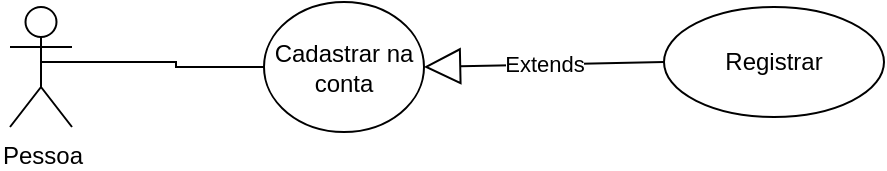 <mxfile version="24.0.2" type="github">
  <diagram id="C5RBs43oDa-KdzZeNtuy" name="Page-1">
    <mxGraphModel dx="499" dy="340" grid="1" gridSize="10" guides="1" tooltips="1" connect="1" arrows="1" fold="1" page="1" pageScale="1" pageWidth="827" pageHeight="1169" math="0" shadow="0">
      <root>
        <mxCell id="WIyWlLk6GJQsqaUBKTNV-0" />
        <mxCell id="WIyWlLk6GJQsqaUBKTNV-1" parent="WIyWlLk6GJQsqaUBKTNV-0" />
        <mxCell id="xWbrNfhNZFDSZNDw7vAr-7" value="" style="edgeStyle=orthogonalEdgeStyle;rounded=0;orthogonalLoop=1;jettySize=auto;html=1;endArrow=none;endFill=0;entryX=0;entryY=0.5;entryDx=0;entryDy=0;exitX=0.5;exitY=0.5;exitDx=0;exitDy=0;exitPerimeter=0;" edge="1" parent="WIyWlLk6GJQsqaUBKTNV-1" source="xWbrNfhNZFDSZNDw7vAr-1" target="xWbrNfhNZFDSZNDw7vAr-16">
          <mxGeometry relative="1" as="geometry">
            <mxPoint x="350" y="113" as="sourcePoint" />
            <mxPoint x="393" y="110" as="targetPoint" />
            <Array as="points">
              <mxPoint x="396" y="110" />
              <mxPoint x="396" y="113" />
            </Array>
          </mxGeometry>
        </mxCell>
        <mxCell id="xWbrNfhNZFDSZNDw7vAr-1" value="&lt;div&gt;Pessoa&lt;/div&gt;" style="shape=umlActor;verticalLabelPosition=bottom;verticalAlign=top;html=1;outlineConnect=0;" vertex="1" parent="WIyWlLk6GJQsqaUBKTNV-1">
          <mxGeometry x="313" y="82.5" width="31" height="60" as="geometry" />
        </mxCell>
        <mxCell id="xWbrNfhNZFDSZNDw7vAr-15" value="Extends" style="endArrow=block;endSize=16;endFill=0;html=1;rounded=0;entryX=1;entryY=0.5;entryDx=0;entryDy=0;exitX=0;exitY=0.5;exitDx=0;exitDy=0;" edge="1" parent="WIyWlLk6GJQsqaUBKTNV-1" target="xWbrNfhNZFDSZNDw7vAr-16">
          <mxGeometry width="160" relative="1" as="geometry">
            <mxPoint x="640" y="110" as="sourcePoint" />
            <mxPoint x="514" y="110" as="targetPoint" />
          </mxGeometry>
        </mxCell>
        <mxCell id="xWbrNfhNZFDSZNDw7vAr-16" value="Cadastrar na conta" style="ellipse;whiteSpace=wrap;html=1;" vertex="1" parent="WIyWlLk6GJQsqaUBKTNV-1">
          <mxGeometry x="440" y="80" width="80" height="65" as="geometry" />
        </mxCell>
        <mxCell id="xWbrNfhNZFDSZNDw7vAr-17" value="Registrar" style="ellipse;whiteSpace=wrap;html=1;" vertex="1" parent="WIyWlLk6GJQsqaUBKTNV-1">
          <mxGeometry x="640" y="82.5" width="110" height="55" as="geometry" />
        </mxCell>
      </root>
    </mxGraphModel>
  </diagram>
</mxfile>
